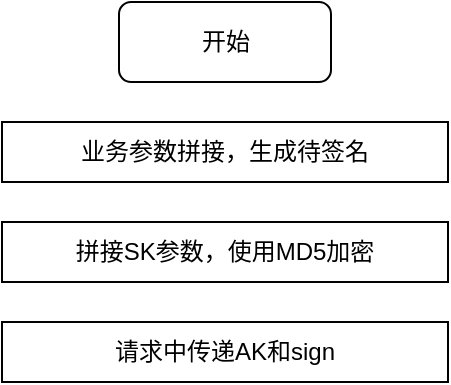 <mxfile version="13.9.5" type="github">
  <diagram id="2spFQw-CW9_fXkWxAvmr" name="第 1 页">
    <mxGraphModel dx="946" dy="463" grid="1" gridSize="10" guides="1" tooltips="1" connect="1" arrows="1" fold="1" page="1" pageScale="1" pageWidth="827" pageHeight="1169" math="0" shadow="0">
      <root>
        <mxCell id="0" />
        <mxCell id="1" parent="0" />
        <mxCell id="8l2pZT9glLJ7riEFoAPj-1" value="开始" style="rounded=1;whiteSpace=wrap;html=1;" vertex="1" parent="1">
          <mxGeometry x="378.5" y="80" width="106" height="40" as="geometry" />
        </mxCell>
        <mxCell id="8l2pZT9glLJ7riEFoAPj-2" value="业务参数拼接，生成待签名" style="rounded=0;whiteSpace=wrap;html=1;" vertex="1" parent="1">
          <mxGeometry x="320" y="140" width="223" height="30" as="geometry" />
        </mxCell>
        <mxCell id="8l2pZT9glLJ7riEFoAPj-4" value="拼接SK参数，使用MD5加密" style="rounded=0;whiteSpace=wrap;html=1;" vertex="1" parent="1">
          <mxGeometry x="320" y="190" width="223" height="30" as="geometry" />
        </mxCell>
        <mxCell id="8l2pZT9glLJ7riEFoAPj-5" value="请求中传递AK和sign" style="rounded=0;whiteSpace=wrap;html=1;" vertex="1" parent="1">
          <mxGeometry x="320" y="240" width="223" height="30" as="geometry" />
        </mxCell>
      </root>
    </mxGraphModel>
  </diagram>
</mxfile>
